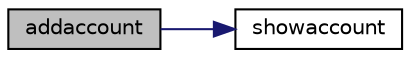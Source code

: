 digraph "addaccount"
{
 // INTERACTIVE_SVG=YES
  edge [fontname="Helvetica",fontsize="10",labelfontname="Helvetica",labelfontsize="10"];
  node [fontname="Helvetica",fontsize="10",shape=record];
  rankdir="LR";
  Node1 [label="addaccount",height=0.2,width=0.4,color="black", fillcolor="grey75", style="filled" fontcolor="black"];
  Node1 -> Node2 [color="midnightblue",fontsize="10",style="solid",fontname="Helvetica"];
  Node2 [label="showaccount",height=0.2,width=0.4,color="black", fillcolor="white", style="filled",URL="$d2/d95/bank_utils_8cpp.html#a3f0f4ddd3b615749a2fa8c07ed7c4bb5"];
}
